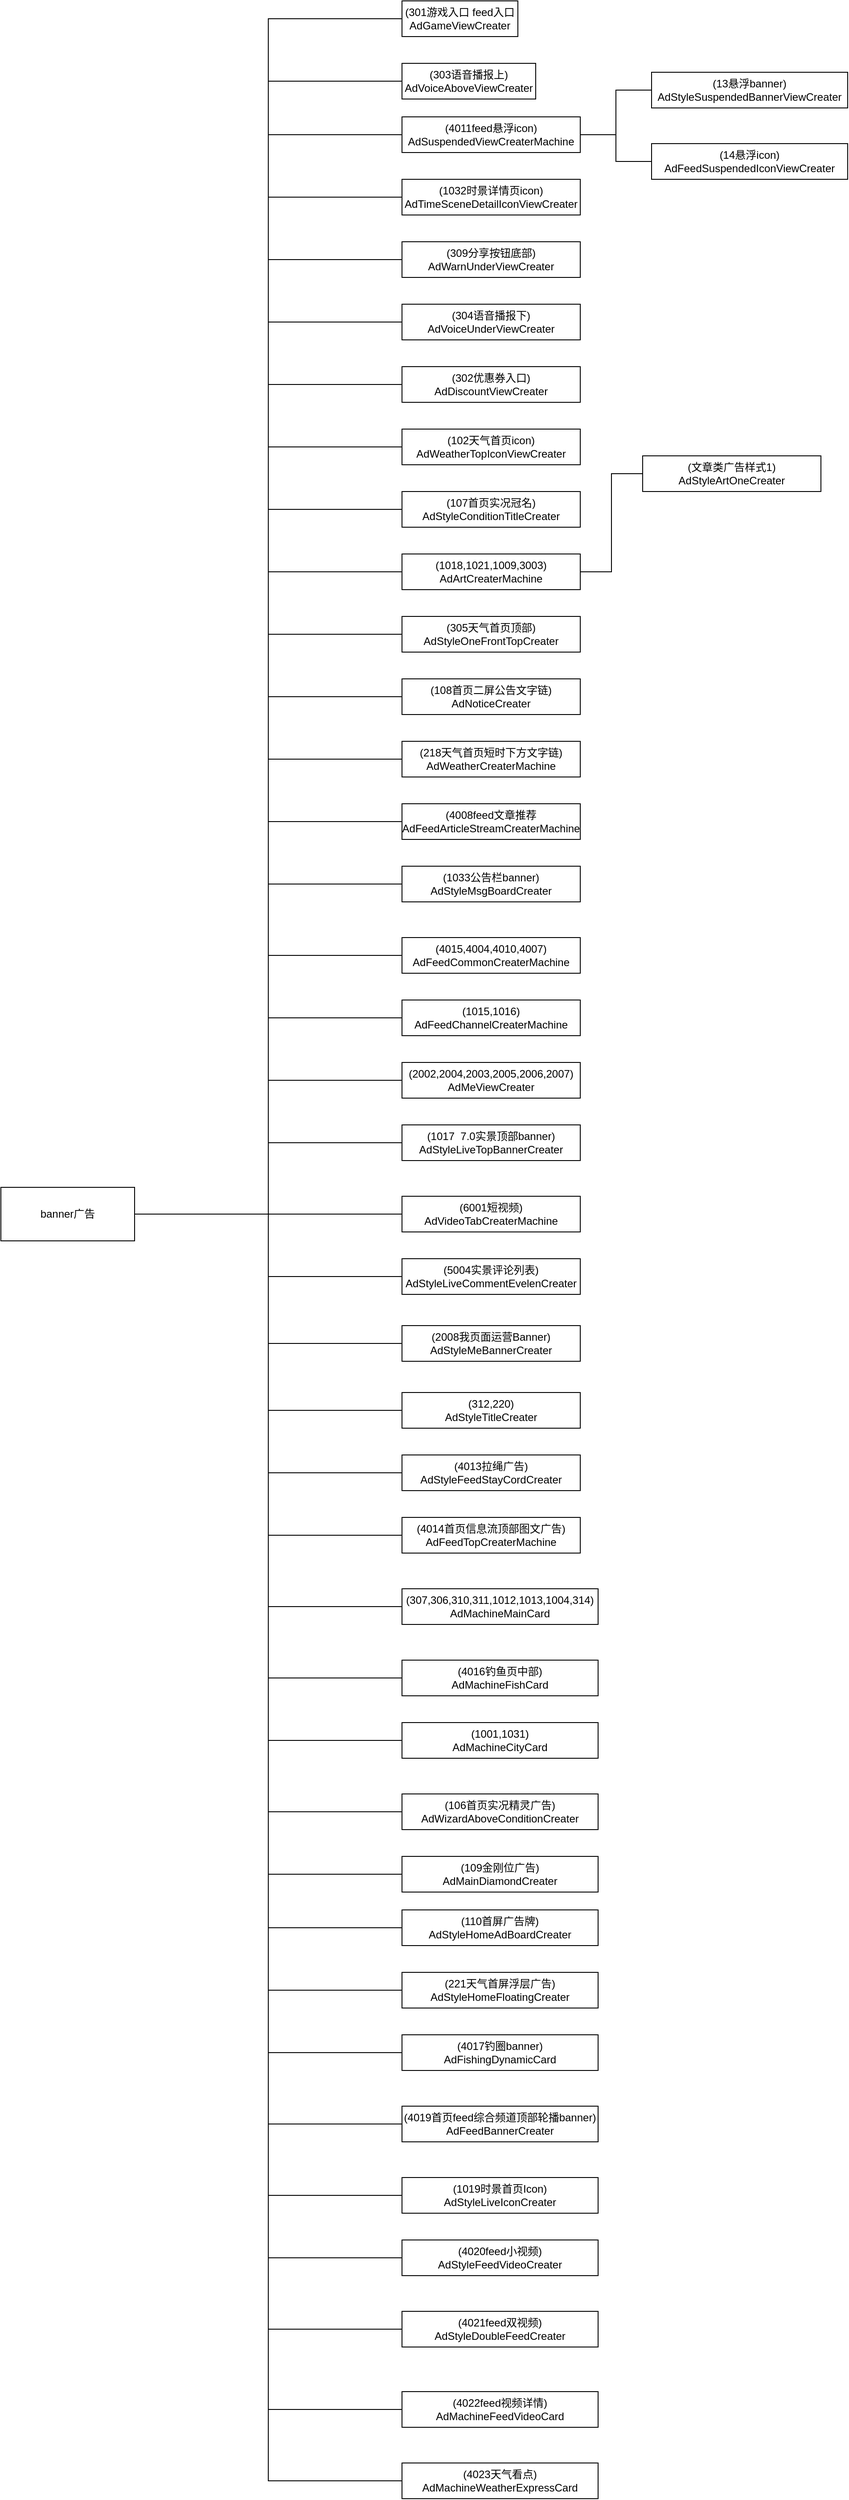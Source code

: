<mxfile version="24.7.1" type="github">
  <diagram name="Page-1" id="10a91c8b-09ff-31b1-d368-03940ed4cc9e">
    <mxGraphModel dx="1863" dy="1247" grid="1" gridSize="10" guides="1" tooltips="1" connect="1" arrows="1" fold="1" page="1" pageScale="1" pageWidth="1100" pageHeight="850" background="none" math="0" shadow="0">
      <root>
        <mxCell id="0" />
        <mxCell id="1" parent="0" />
        <mxCell id="DYaqVIQ8ZScYYBNlhMp5-16" style="edgeStyle=elbowEdgeStyle;rounded=0;orthogonalLoop=1;jettySize=auto;html=1;startArrow=none;endArrow=none;" parent="1" source="DYaqVIQ8ZScYYBNlhMp5-5" target="DYaqVIQ8ZScYYBNlhMp5-9" edge="1">
          <mxGeometry relative="1" as="geometry" />
        </mxCell>
        <mxCell id="DYaqVIQ8ZScYYBNlhMp5-17" style="edgeStyle=elbowEdgeStyle;rounded=0;orthogonalLoop=1;jettySize=auto;html=1;startArrow=none;endArrow=none;entryX=0;entryY=0.5;entryDx=0;entryDy=0;" parent="1" source="DYaqVIQ8ZScYYBNlhMp5-5" target="DYaqVIQ8ZScYYBNlhMp5-13" edge="1">
          <mxGeometry relative="1" as="geometry" />
        </mxCell>
        <mxCell id="DYaqVIQ8ZScYYBNlhMp5-19" style="edgeStyle=elbowEdgeStyle;rounded=0;orthogonalLoop=1;jettySize=auto;html=1;startArrow=none;endArrow=none;" parent="1" source="DYaqVIQ8ZScYYBNlhMp5-5" target="DYaqVIQ8ZScYYBNlhMp5-18" edge="1">
          <mxGeometry relative="1" as="geometry" />
        </mxCell>
        <mxCell id="DYaqVIQ8ZScYYBNlhMp5-21" style="edgeStyle=elbowEdgeStyle;rounded=0;orthogonalLoop=1;jettySize=auto;html=1;startArrow=none;endArrow=none;" parent="1" source="DYaqVIQ8ZScYYBNlhMp5-5" target="DYaqVIQ8ZScYYBNlhMp5-20" edge="1">
          <mxGeometry relative="1" as="geometry" />
        </mxCell>
        <mxCell id="DYaqVIQ8ZScYYBNlhMp5-61" style="edgeStyle=elbowEdgeStyle;rounded=0;orthogonalLoop=1;jettySize=auto;html=1;startArrow=none;endArrow=none;entryX=0;entryY=0.5;entryDx=0;entryDy=0;" parent="1" source="DYaqVIQ8ZScYYBNlhMp5-5" target="DYaqVIQ8ZScYYBNlhMp5-22" edge="1">
          <mxGeometry relative="1" as="geometry" />
        </mxCell>
        <mxCell id="DYaqVIQ8ZScYYBNlhMp5-62" style="edgeStyle=elbowEdgeStyle;rounded=0;orthogonalLoop=1;jettySize=auto;html=1;startArrow=none;endArrow=none;" parent="1" source="DYaqVIQ8ZScYYBNlhMp5-5" target="DYaqVIQ8ZScYYBNlhMp5-23" edge="1">
          <mxGeometry relative="1" as="geometry" />
        </mxCell>
        <mxCell id="DYaqVIQ8ZScYYBNlhMp5-63" style="edgeStyle=elbowEdgeStyle;rounded=0;orthogonalLoop=1;jettySize=auto;html=1;startArrow=none;endArrow=none;entryX=0;entryY=0.5;entryDx=0;entryDy=0;" parent="1" source="DYaqVIQ8ZScYYBNlhMp5-5" target="DYaqVIQ8ZScYYBNlhMp5-24" edge="1">
          <mxGeometry relative="1" as="geometry" />
        </mxCell>
        <mxCell id="DYaqVIQ8ZScYYBNlhMp5-64" style="edgeStyle=elbowEdgeStyle;rounded=0;orthogonalLoop=1;jettySize=auto;html=1;startArrow=none;endArrow=none;entryX=0;entryY=0.5;entryDx=0;entryDy=0;" parent="1" source="DYaqVIQ8ZScYYBNlhMp5-5" target="DYaqVIQ8ZScYYBNlhMp5-25" edge="1">
          <mxGeometry relative="1" as="geometry" />
        </mxCell>
        <mxCell id="DYaqVIQ8ZScYYBNlhMp5-65" style="edgeStyle=elbowEdgeStyle;rounded=0;orthogonalLoop=1;jettySize=auto;html=1;startArrow=none;endArrow=none;entryX=0;entryY=0.5;entryDx=0;entryDy=0;" parent="1" source="DYaqVIQ8ZScYYBNlhMp5-5" target="DYaqVIQ8ZScYYBNlhMp5-26" edge="1">
          <mxGeometry relative="1" as="geometry" />
        </mxCell>
        <mxCell id="DYaqVIQ8ZScYYBNlhMp5-66" style="edgeStyle=elbowEdgeStyle;rounded=0;orthogonalLoop=1;jettySize=auto;html=1;startArrow=none;endArrow=none;entryX=0;entryY=0.5;entryDx=0;entryDy=0;" parent="1" source="DYaqVIQ8ZScYYBNlhMp5-5" target="DYaqVIQ8ZScYYBNlhMp5-27" edge="1">
          <mxGeometry relative="1" as="geometry" />
        </mxCell>
        <mxCell id="DYaqVIQ8ZScYYBNlhMp5-67" style="edgeStyle=elbowEdgeStyle;rounded=0;orthogonalLoop=1;jettySize=auto;html=1;startArrow=none;endArrow=none;entryX=0;entryY=0.5;entryDx=0;entryDy=0;" parent="1" source="DYaqVIQ8ZScYYBNlhMp5-5" target="DYaqVIQ8ZScYYBNlhMp5-28" edge="1">
          <mxGeometry relative="1" as="geometry" />
        </mxCell>
        <mxCell id="DYaqVIQ8ZScYYBNlhMp5-68" style="edgeStyle=elbowEdgeStyle;rounded=0;orthogonalLoop=1;jettySize=auto;html=1;startArrow=none;endArrow=none;entryX=0;entryY=0.5;entryDx=0;entryDy=0;" parent="1" source="DYaqVIQ8ZScYYBNlhMp5-5" target="DYaqVIQ8ZScYYBNlhMp5-29" edge="1">
          <mxGeometry relative="1" as="geometry" />
        </mxCell>
        <mxCell id="DYaqVIQ8ZScYYBNlhMp5-69" style="edgeStyle=elbowEdgeStyle;rounded=0;orthogonalLoop=1;jettySize=auto;html=1;startArrow=none;endArrow=none;" parent="1" source="DYaqVIQ8ZScYYBNlhMp5-5" target="DYaqVIQ8ZScYYBNlhMp5-30" edge="1">
          <mxGeometry relative="1" as="geometry" />
        </mxCell>
        <mxCell id="DYaqVIQ8ZScYYBNlhMp5-70" style="edgeStyle=elbowEdgeStyle;rounded=0;orthogonalLoop=1;jettySize=auto;html=1;startArrow=none;endArrow=none;entryX=0;entryY=0.5;entryDx=0;entryDy=0;" parent="1" source="DYaqVIQ8ZScYYBNlhMp5-5" target="DYaqVIQ8ZScYYBNlhMp5-31" edge="1">
          <mxGeometry relative="1" as="geometry" />
        </mxCell>
        <mxCell id="DYaqVIQ8ZScYYBNlhMp5-71" style="edgeStyle=elbowEdgeStyle;rounded=0;orthogonalLoop=1;jettySize=auto;html=1;startArrow=none;endArrow=none;" parent="1" source="DYaqVIQ8ZScYYBNlhMp5-5" target="DYaqVIQ8ZScYYBNlhMp5-32" edge="1">
          <mxGeometry relative="1" as="geometry" />
        </mxCell>
        <mxCell id="DYaqVIQ8ZScYYBNlhMp5-72" style="edgeStyle=elbowEdgeStyle;rounded=0;orthogonalLoop=1;jettySize=auto;html=1;startArrow=none;endArrow=none;entryX=0;entryY=0.5;entryDx=0;entryDy=0;" parent="1" source="DYaqVIQ8ZScYYBNlhMp5-5" target="DYaqVIQ8ZScYYBNlhMp5-33" edge="1">
          <mxGeometry relative="1" as="geometry" />
        </mxCell>
        <mxCell id="DYaqVIQ8ZScYYBNlhMp5-73" style="edgeStyle=elbowEdgeStyle;rounded=0;orthogonalLoop=1;jettySize=auto;html=1;startArrow=none;endArrow=none;" parent="1" source="DYaqVIQ8ZScYYBNlhMp5-5" target="DYaqVIQ8ZScYYBNlhMp5-34" edge="1">
          <mxGeometry relative="1" as="geometry" />
        </mxCell>
        <mxCell id="DYaqVIQ8ZScYYBNlhMp5-74" style="edgeStyle=elbowEdgeStyle;rounded=0;orthogonalLoop=1;jettySize=auto;html=1;startArrow=none;endArrow=none;entryX=0;entryY=0.5;entryDx=0;entryDy=0;" parent="1" source="DYaqVIQ8ZScYYBNlhMp5-5" target="DYaqVIQ8ZScYYBNlhMp5-35" edge="1">
          <mxGeometry relative="1" as="geometry" />
        </mxCell>
        <mxCell id="DYaqVIQ8ZScYYBNlhMp5-75" style="edgeStyle=elbowEdgeStyle;rounded=0;orthogonalLoop=1;jettySize=auto;html=1;startArrow=none;endArrow=none;" parent="1" source="DYaqVIQ8ZScYYBNlhMp5-5" target="DYaqVIQ8ZScYYBNlhMp5-36" edge="1">
          <mxGeometry relative="1" as="geometry" />
        </mxCell>
        <mxCell id="DYaqVIQ8ZScYYBNlhMp5-76" style="edgeStyle=elbowEdgeStyle;rounded=0;orthogonalLoop=1;jettySize=auto;html=1;startArrow=none;endArrow=none;" parent="1" source="DYaqVIQ8ZScYYBNlhMp5-5" target="DYaqVIQ8ZScYYBNlhMp5-37" edge="1">
          <mxGeometry relative="1" as="geometry" />
        </mxCell>
        <mxCell id="DYaqVIQ8ZScYYBNlhMp5-77" style="edgeStyle=elbowEdgeStyle;rounded=0;orthogonalLoop=1;jettySize=auto;html=1;startArrow=none;endArrow=none;" parent="1" source="DYaqVIQ8ZScYYBNlhMp5-5" target="DYaqVIQ8ZScYYBNlhMp5-38" edge="1">
          <mxGeometry relative="1" as="geometry" />
        </mxCell>
        <mxCell id="DYaqVIQ8ZScYYBNlhMp5-78" style="edgeStyle=elbowEdgeStyle;rounded=0;orthogonalLoop=1;jettySize=auto;html=1;startArrow=none;endArrow=none;" parent="1" source="DYaqVIQ8ZScYYBNlhMp5-5" target="DYaqVIQ8ZScYYBNlhMp5-39" edge="1">
          <mxGeometry relative="1" as="geometry" />
        </mxCell>
        <mxCell id="DYaqVIQ8ZScYYBNlhMp5-79" style="edgeStyle=elbowEdgeStyle;rounded=0;orthogonalLoop=1;jettySize=auto;html=1;startArrow=none;endArrow=none;" parent="1" source="DYaqVIQ8ZScYYBNlhMp5-5" target="DYaqVIQ8ZScYYBNlhMp5-40" edge="1">
          <mxGeometry relative="1" as="geometry" />
        </mxCell>
        <mxCell id="DYaqVIQ8ZScYYBNlhMp5-80" style="edgeStyle=elbowEdgeStyle;rounded=0;orthogonalLoop=1;jettySize=auto;html=1;startArrow=none;endArrow=none;" parent="1" source="DYaqVIQ8ZScYYBNlhMp5-5" target="DYaqVIQ8ZScYYBNlhMp5-41" edge="1">
          <mxGeometry relative="1" as="geometry" />
        </mxCell>
        <mxCell id="DYaqVIQ8ZScYYBNlhMp5-81" style="edgeStyle=elbowEdgeStyle;rounded=0;orthogonalLoop=1;jettySize=auto;html=1;startArrow=none;endArrow=none;entryX=0;entryY=0.5;entryDx=0;entryDy=0;" parent="1" source="DYaqVIQ8ZScYYBNlhMp5-5" target="DYaqVIQ8ZScYYBNlhMp5-42" edge="1">
          <mxGeometry relative="1" as="geometry" />
        </mxCell>
        <mxCell id="DYaqVIQ8ZScYYBNlhMp5-82" style="edgeStyle=elbowEdgeStyle;rounded=0;orthogonalLoop=1;jettySize=auto;html=1;startArrow=none;endArrow=none;" parent="1" source="DYaqVIQ8ZScYYBNlhMp5-5" target="DYaqVIQ8ZScYYBNlhMp5-43" edge="1">
          <mxGeometry relative="1" as="geometry" />
        </mxCell>
        <mxCell id="DYaqVIQ8ZScYYBNlhMp5-83" style="edgeStyle=elbowEdgeStyle;rounded=0;orthogonalLoop=1;jettySize=auto;html=1;startArrow=none;endArrow=none;entryX=0;entryY=0.5;entryDx=0;entryDy=0;" parent="1" source="DYaqVIQ8ZScYYBNlhMp5-5" target="DYaqVIQ8ZScYYBNlhMp5-44" edge="1">
          <mxGeometry relative="1" as="geometry" />
        </mxCell>
        <mxCell id="DYaqVIQ8ZScYYBNlhMp5-84" style="edgeStyle=elbowEdgeStyle;rounded=0;orthogonalLoop=1;jettySize=auto;html=1;startArrow=none;endArrow=none;entryX=0;entryY=0.5;entryDx=0;entryDy=0;" parent="1" source="DYaqVIQ8ZScYYBNlhMp5-5" target="DYaqVIQ8ZScYYBNlhMp5-45" edge="1">
          <mxGeometry relative="1" as="geometry" />
        </mxCell>
        <mxCell id="DYaqVIQ8ZScYYBNlhMp5-85" style="edgeStyle=elbowEdgeStyle;rounded=0;orthogonalLoop=1;jettySize=auto;html=1;startArrow=none;endArrow=none;" parent="1" source="DYaqVIQ8ZScYYBNlhMp5-5" target="DYaqVIQ8ZScYYBNlhMp5-46" edge="1">
          <mxGeometry relative="1" as="geometry" />
        </mxCell>
        <mxCell id="DYaqVIQ8ZScYYBNlhMp5-86" style="edgeStyle=elbowEdgeStyle;rounded=0;orthogonalLoop=1;jettySize=auto;html=1;startArrow=none;endArrow=none;entryX=0;entryY=0.5;entryDx=0;entryDy=0;" parent="1" source="DYaqVIQ8ZScYYBNlhMp5-5" target="DYaqVIQ8ZScYYBNlhMp5-47" edge="1">
          <mxGeometry relative="1" as="geometry" />
        </mxCell>
        <mxCell id="DYaqVIQ8ZScYYBNlhMp5-87" style="edgeStyle=elbowEdgeStyle;rounded=0;orthogonalLoop=1;jettySize=auto;html=1;startArrow=none;endArrow=none;entryX=0;entryY=0.5;entryDx=0;entryDy=0;" parent="1" source="DYaqVIQ8ZScYYBNlhMp5-5" target="DYaqVIQ8ZScYYBNlhMp5-48" edge="1">
          <mxGeometry relative="1" as="geometry" />
        </mxCell>
        <mxCell id="DYaqVIQ8ZScYYBNlhMp5-88" style="edgeStyle=elbowEdgeStyle;rounded=0;orthogonalLoop=1;jettySize=auto;html=1;startArrow=none;endArrow=none;" parent="1" source="DYaqVIQ8ZScYYBNlhMp5-5" target="DYaqVIQ8ZScYYBNlhMp5-50" edge="1">
          <mxGeometry relative="1" as="geometry" />
        </mxCell>
        <mxCell id="DYaqVIQ8ZScYYBNlhMp5-89" style="edgeStyle=elbowEdgeStyle;rounded=0;orthogonalLoop=1;jettySize=auto;html=1;startArrow=none;endArrow=none;entryX=0;entryY=0.5;entryDx=0;entryDy=0;" parent="1" source="DYaqVIQ8ZScYYBNlhMp5-5" target="DYaqVIQ8ZScYYBNlhMp5-51" edge="1">
          <mxGeometry relative="1" as="geometry" />
        </mxCell>
        <mxCell id="DYaqVIQ8ZScYYBNlhMp5-90" style="edgeStyle=elbowEdgeStyle;rounded=0;orthogonalLoop=1;jettySize=auto;html=1;startArrow=none;endArrow=none;entryX=0;entryY=0.5;entryDx=0;entryDy=0;" parent="1" source="DYaqVIQ8ZScYYBNlhMp5-5" target="DYaqVIQ8ZScYYBNlhMp5-52" edge="1">
          <mxGeometry relative="1" as="geometry" />
        </mxCell>
        <mxCell id="DYaqVIQ8ZScYYBNlhMp5-91" style="edgeStyle=elbowEdgeStyle;rounded=0;orthogonalLoop=1;jettySize=auto;html=1;startArrow=none;endArrow=none;entryX=0;entryY=0.5;entryDx=0;entryDy=0;" parent="1" source="DYaqVIQ8ZScYYBNlhMp5-5" target="DYaqVIQ8ZScYYBNlhMp5-49" edge="1">
          <mxGeometry relative="1" as="geometry" />
        </mxCell>
        <mxCell id="DYaqVIQ8ZScYYBNlhMp5-92" style="edgeStyle=elbowEdgeStyle;rounded=0;orthogonalLoop=1;jettySize=auto;html=1;startArrow=none;endArrow=none;entryX=0;entryY=0.5;entryDx=0;entryDy=0;" parent="1" source="DYaqVIQ8ZScYYBNlhMp5-5" target="DYaqVIQ8ZScYYBNlhMp5-53" edge="1">
          <mxGeometry relative="1" as="geometry" />
        </mxCell>
        <mxCell id="DYaqVIQ8ZScYYBNlhMp5-93" style="edgeStyle=elbowEdgeStyle;rounded=0;orthogonalLoop=1;jettySize=auto;html=1;startArrow=none;endArrow=none;entryX=0;entryY=0.5;entryDx=0;entryDy=0;" parent="1" source="DYaqVIQ8ZScYYBNlhMp5-5" target="DYaqVIQ8ZScYYBNlhMp5-54" edge="1">
          <mxGeometry relative="1" as="geometry">
            <mxPoint x="-140" y="2410" as="targetPoint" />
          </mxGeometry>
        </mxCell>
        <mxCell id="DYaqVIQ8ZScYYBNlhMp5-94" style="edgeStyle=elbowEdgeStyle;rounded=0;orthogonalLoop=1;jettySize=auto;html=1;startArrow=none;endArrow=none;entryX=0;entryY=0.5;entryDx=0;entryDy=0;" parent="1" source="DYaqVIQ8ZScYYBNlhMp5-5" target="DYaqVIQ8ZScYYBNlhMp5-55" edge="1">
          <mxGeometry relative="1" as="geometry" />
        </mxCell>
        <mxCell id="DYaqVIQ8ZScYYBNlhMp5-95" style="edgeStyle=elbowEdgeStyle;rounded=0;orthogonalLoop=1;jettySize=auto;html=1;startArrow=none;endArrow=none;entryX=0;entryY=0.5;entryDx=0;entryDy=0;" parent="1" source="DYaqVIQ8ZScYYBNlhMp5-5" target="DYaqVIQ8ZScYYBNlhMp5-56" edge="1">
          <mxGeometry relative="1" as="geometry">
            <mxPoint x="-230" y="2958" as="targetPoint" />
          </mxGeometry>
        </mxCell>
        <mxCell id="DYaqVIQ8ZScYYBNlhMp5-5" value="banner广告" style="whiteSpace=wrap;html=1;align=center;verticalAlign=middle;treeFolding=1;treeMoving=1;newEdgeStyle={&quot;edgeStyle&quot;:&quot;elbowEdgeStyle&quot;,&quot;startArrow&quot;:&quot;none&quot;,&quot;endArrow&quot;:&quot;none&quot;};" parent="1" vertex="1">
          <mxGeometry x="-590" y="1120" width="150" height="60" as="geometry" />
        </mxCell>
        <mxCell id="DYaqVIQ8ZScYYBNlhMp5-9" value="&lt;div&gt;&lt;span style=&quot;background-color: initial;&quot;&gt;(301游戏入口 feed入口&lt;/span&gt;&lt;span style=&quot;background-color: initial;&quot;&gt;AdGameViewCreater&lt;/span&gt;&lt;br&gt;&lt;/div&gt;" style="whiteSpace=wrap;html=1;align=center;verticalAlign=middle;treeFolding=1;treeMoving=1;newEdgeStyle={&quot;edgeStyle&quot;:&quot;elbowEdgeStyle&quot;,&quot;startArrow&quot;:&quot;none&quot;,&quot;endArrow&quot;:&quot;none&quot;};" parent="1" vertex="1">
          <mxGeometry x="-140" y="-210" width="130" height="40" as="geometry" />
        </mxCell>
        <mxCell id="DYaqVIQ8ZScYYBNlhMp5-13" value="&lt;div&gt;(303&lt;span style=&quot;background-color: initial;&quot;&gt;语音播报上)&lt;/span&gt;&lt;/div&gt;AdVoiceAboveViewCreater" style="whiteSpace=wrap;html=1;align=center;verticalAlign=middle;treeFolding=1;treeMoving=1;newEdgeStyle={&quot;edgeStyle&quot;:&quot;elbowEdgeStyle&quot;,&quot;startArrow&quot;:&quot;none&quot;,&quot;endArrow&quot;:&quot;none&quot;};" parent="1" vertex="1">
          <mxGeometry x="-140" y="-140" width="150" height="40" as="geometry" />
        </mxCell>
        <mxCell id="G_2Q7d8G3R7fMCKb-q9A-2" style="edgeStyle=elbowEdgeStyle;rounded=0;orthogonalLoop=1;jettySize=auto;html=1;startArrow=none;endArrow=none;" edge="1" parent="1" source="DYaqVIQ8ZScYYBNlhMp5-18" target="G_2Q7d8G3R7fMCKb-q9A-1">
          <mxGeometry relative="1" as="geometry" />
        </mxCell>
        <mxCell id="G_2Q7d8G3R7fMCKb-q9A-4" style="edgeStyle=elbowEdgeStyle;rounded=0;orthogonalLoop=1;jettySize=auto;html=1;startArrow=none;endArrow=none;entryX=0;entryY=0.5;entryDx=0;entryDy=0;" edge="1" parent="1" source="DYaqVIQ8ZScYYBNlhMp5-18" target="G_2Q7d8G3R7fMCKb-q9A-3">
          <mxGeometry relative="1" as="geometry" />
        </mxCell>
        <mxCell id="DYaqVIQ8ZScYYBNlhMp5-18" value="&lt;div&gt;(4011feed悬浮icon&lt;span style=&quot;background-color: initial;&quot;&gt;)&lt;/span&gt;&lt;/div&gt;&lt;div&gt;&lt;span style=&quot;background-color: initial;&quot;&gt;AdSuspendedViewCreaterMachine&lt;br&gt;&lt;/span&gt;&lt;/div&gt;" style="whiteSpace=wrap;html=1;align=center;verticalAlign=middle;treeFolding=1;treeMoving=1;newEdgeStyle={&quot;edgeStyle&quot;:&quot;elbowEdgeStyle&quot;,&quot;startArrow&quot;:&quot;none&quot;,&quot;endArrow&quot;:&quot;none&quot;};" parent="1" vertex="1">
          <mxGeometry x="-140" y="-80" width="200" height="40" as="geometry" />
        </mxCell>
        <mxCell id="DYaqVIQ8ZScYYBNlhMp5-20" value="&lt;div&gt;(1032&lt;span style=&quot;background-color: initial;&quot;&gt;时景详情页icon)&lt;/span&gt;&lt;/div&gt;&lt;div&gt;&lt;span style=&quot;background-color: initial;&quot;&gt;AdTimeSceneDetailIconViewCreater&lt;br&gt;&lt;/span&gt;&lt;/div&gt;" style="whiteSpace=wrap;html=1;align=center;verticalAlign=middle;treeFolding=1;treeMoving=1;newEdgeStyle={&quot;edgeStyle&quot;:&quot;elbowEdgeStyle&quot;,&quot;startArrow&quot;:&quot;none&quot;,&quot;endArrow&quot;:&quot;none&quot;};" parent="1" vertex="1">
          <mxGeometry x="-140" y="-10" width="200" height="40" as="geometry" />
        </mxCell>
        <mxCell id="DYaqVIQ8ZScYYBNlhMp5-22" value="&lt;div&gt;(309分享按钮底部&lt;span style=&quot;background-color: initial;&quot;&gt;)&lt;/span&gt;&lt;/div&gt;&lt;div&gt;&lt;span style=&quot;background-color: initial;&quot;&gt;AdWarnUnderViewCreater&lt;br&gt;&lt;/span&gt;&lt;/div&gt;" style="whiteSpace=wrap;html=1;align=center;verticalAlign=middle;treeFolding=1;treeMoving=1;newEdgeStyle={&quot;edgeStyle&quot;:&quot;elbowEdgeStyle&quot;,&quot;startArrow&quot;:&quot;none&quot;,&quot;endArrow&quot;:&quot;none&quot;};" parent="1" vertex="1">
          <mxGeometry x="-140" y="60" width="200" height="40" as="geometry" />
        </mxCell>
        <mxCell id="DYaqVIQ8ZScYYBNlhMp5-23" value="&lt;div&gt;(304语音播报下&lt;span style=&quot;background-color: initial;&quot;&gt;)&lt;/span&gt;&lt;/div&gt;&lt;div&gt;&lt;span style=&quot;background-color: initial;&quot;&gt;AdVoiceUnderViewCreater&lt;br&gt;&lt;/span&gt;&lt;/div&gt;" style="whiteSpace=wrap;html=1;align=center;verticalAlign=middle;treeFolding=1;treeMoving=1;newEdgeStyle={&quot;edgeStyle&quot;:&quot;elbowEdgeStyle&quot;,&quot;startArrow&quot;:&quot;none&quot;,&quot;endArrow&quot;:&quot;none&quot;};" parent="1" vertex="1">
          <mxGeometry x="-140" y="130" width="200" height="40" as="geometry" />
        </mxCell>
        <mxCell id="DYaqVIQ8ZScYYBNlhMp5-24" value="&lt;div&gt;(302优惠券入口&lt;span style=&quot;background-color: initial;&quot;&gt;)&lt;/span&gt;&lt;/div&gt;&lt;div&gt;&lt;span style=&quot;background-color: initial;&quot;&gt;AdDiscountViewCreater&lt;br&gt;&lt;/span&gt;&lt;/div&gt;" style="whiteSpace=wrap;html=1;align=center;verticalAlign=middle;treeFolding=1;treeMoving=1;newEdgeStyle={&quot;edgeStyle&quot;:&quot;elbowEdgeStyle&quot;,&quot;startArrow&quot;:&quot;none&quot;,&quot;endArrow&quot;:&quot;none&quot;};" parent="1" vertex="1">
          <mxGeometry x="-140" y="200" width="200" height="40" as="geometry" />
        </mxCell>
        <mxCell id="DYaqVIQ8ZScYYBNlhMp5-25" value="&lt;div&gt;(102&lt;span style=&quot;background-color: initial;&quot;&gt;天气首页icon)&lt;/span&gt;&lt;/div&gt;&lt;div&gt;&lt;span style=&quot;background-color: initial;&quot;&gt;AdWeatherTopIconViewCreater&lt;br&gt;&lt;/span&gt;&lt;/div&gt;" style="whiteSpace=wrap;html=1;align=center;verticalAlign=middle;treeFolding=1;treeMoving=1;newEdgeStyle={&quot;edgeStyle&quot;:&quot;elbowEdgeStyle&quot;,&quot;startArrow&quot;:&quot;none&quot;,&quot;endArrow&quot;:&quot;none&quot;};" parent="1" vertex="1">
          <mxGeometry x="-140" y="270" width="200" height="40" as="geometry" />
        </mxCell>
        <mxCell id="DYaqVIQ8ZScYYBNlhMp5-26" value="&lt;div&gt;(107首页实况冠名&lt;span style=&quot;background-color: initial;&quot;&gt;)&lt;/span&gt;&lt;/div&gt;&lt;div&gt;&lt;span style=&quot;background-color: initial;&quot;&gt;AdStyleConditionTitleCreater&lt;br&gt;&lt;/span&gt;&lt;/div&gt;" style="whiteSpace=wrap;html=1;align=center;verticalAlign=middle;treeFolding=1;treeMoving=1;newEdgeStyle={&quot;edgeStyle&quot;:&quot;elbowEdgeStyle&quot;,&quot;startArrow&quot;:&quot;none&quot;,&quot;endArrow&quot;:&quot;none&quot;};" parent="1" vertex="1">
          <mxGeometry x="-140" y="340" width="200" height="40" as="geometry" />
        </mxCell>
        <mxCell id="G_2Q7d8G3R7fMCKb-q9A-6" style="edgeStyle=elbowEdgeStyle;rounded=0;orthogonalLoop=1;jettySize=auto;html=1;startArrow=none;endArrow=none;" edge="1" parent="1" source="DYaqVIQ8ZScYYBNlhMp5-27" target="G_2Q7d8G3R7fMCKb-q9A-5">
          <mxGeometry relative="1" as="geometry" />
        </mxCell>
        <mxCell id="DYaqVIQ8ZScYYBNlhMp5-27" value="&lt;div&gt;(&lt;span style=&quot;background-color: initial;&quot;&gt;1018,1021,1009,3003)&lt;/span&gt;&lt;/div&gt;&lt;div&gt;&lt;span style=&quot;background-color: initial;&quot;&gt;AdArtCreaterMachine&lt;br&gt;&lt;/span&gt;&lt;/div&gt;" style="whiteSpace=wrap;html=1;align=center;verticalAlign=middle;treeFolding=1;treeMoving=1;newEdgeStyle={&quot;edgeStyle&quot;:&quot;elbowEdgeStyle&quot;,&quot;startArrow&quot;:&quot;none&quot;,&quot;endArrow&quot;:&quot;none&quot;};" parent="1" vertex="1">
          <mxGeometry x="-140" y="410" width="200" height="40" as="geometry" />
        </mxCell>
        <mxCell id="DYaqVIQ8ZScYYBNlhMp5-28" value="&lt;div&gt;(305天气首页顶部&lt;span style=&quot;background-color: initial;&quot;&gt;)&lt;/span&gt;&lt;/div&gt;&lt;div&gt;&lt;span style=&quot;background-color: initial;&quot;&gt;AdStyleOneFrontTopCreater&lt;br&gt;&lt;/span&gt;&lt;/div&gt;" style="whiteSpace=wrap;html=1;align=center;verticalAlign=middle;treeFolding=1;treeMoving=1;newEdgeStyle={&quot;edgeStyle&quot;:&quot;elbowEdgeStyle&quot;,&quot;startArrow&quot;:&quot;none&quot;,&quot;endArrow&quot;:&quot;none&quot;};" parent="1" vertex="1">
          <mxGeometry x="-140" y="480" width="200" height="40" as="geometry" />
        </mxCell>
        <mxCell id="DYaqVIQ8ZScYYBNlhMp5-29" value="&lt;div&gt;(108&lt;span style=&quot;background-color: initial;&quot;&gt;首页二屏公告文字链)&lt;/span&gt;&lt;/div&gt;&lt;div&gt;&lt;span style=&quot;background-color: initial;&quot;&gt;AdNoticeCreater&lt;br&gt;&lt;/span&gt;&lt;/div&gt;" style="whiteSpace=wrap;html=1;align=center;verticalAlign=middle;treeFolding=1;treeMoving=1;newEdgeStyle={&quot;edgeStyle&quot;:&quot;elbowEdgeStyle&quot;,&quot;startArrow&quot;:&quot;none&quot;,&quot;endArrow&quot;:&quot;none&quot;};" parent="1" vertex="1">
          <mxGeometry x="-140" y="550" width="200" height="40" as="geometry" />
        </mxCell>
        <mxCell id="DYaqVIQ8ZScYYBNlhMp5-30" value="&lt;div&gt;(218&lt;span style=&quot;background-color: initial;&quot;&gt;天气首页短时下方文字链)&lt;/span&gt;&lt;/div&gt;&lt;div&gt;&lt;span style=&quot;background-color: initial;&quot;&gt;AdWeatherCreaterMachine&lt;br&gt;&lt;/span&gt;&lt;/div&gt;" style="whiteSpace=wrap;html=1;align=center;verticalAlign=middle;treeFolding=1;treeMoving=1;newEdgeStyle={&quot;edgeStyle&quot;:&quot;elbowEdgeStyle&quot;,&quot;startArrow&quot;:&quot;none&quot;,&quot;endArrow&quot;:&quot;none&quot;};" parent="1" vertex="1">
          <mxGeometry x="-140" y="620" width="200" height="40" as="geometry" />
        </mxCell>
        <mxCell id="DYaqVIQ8ZScYYBNlhMp5-31" value="&lt;div&gt;(4008&lt;span style=&quot;background-color: initial;&quot;&gt;feed文章推荐&lt;/span&gt;&lt;/div&gt;&lt;div&gt;&lt;span style=&quot;background-color: initial;&quot;&gt;AdFeedArticleStreamCreaterMachine&lt;br&gt;&lt;/span&gt;&lt;/div&gt;" style="whiteSpace=wrap;html=1;align=center;verticalAlign=middle;treeFolding=1;treeMoving=1;newEdgeStyle={&quot;edgeStyle&quot;:&quot;elbowEdgeStyle&quot;,&quot;startArrow&quot;:&quot;none&quot;,&quot;endArrow&quot;:&quot;none&quot;};" parent="1" vertex="1">
          <mxGeometry x="-140" y="690" width="200" height="40" as="geometry" />
        </mxCell>
        <mxCell id="DYaqVIQ8ZScYYBNlhMp5-32" value="&lt;div&gt;(1033&lt;span style=&quot;background-color: initial;&quot;&gt;公告栏banner)&lt;/span&gt;&lt;/div&gt;&lt;div&gt;&lt;span style=&quot;background-color: initial;&quot;&gt;AdStyleMsgBoardCreater&lt;br&gt;&lt;/span&gt;&lt;/div&gt;" style="whiteSpace=wrap;html=1;align=center;verticalAlign=middle;treeFolding=1;treeMoving=1;newEdgeStyle={&quot;edgeStyle&quot;:&quot;elbowEdgeStyle&quot;,&quot;startArrow&quot;:&quot;none&quot;,&quot;endArrow&quot;:&quot;none&quot;};" parent="1" vertex="1">
          <mxGeometry x="-140" y="760" width="200" height="40" as="geometry" />
        </mxCell>
        <mxCell id="DYaqVIQ8ZScYYBNlhMp5-33" value="&lt;div&gt;(4015,4004,4010,4007&lt;span style=&quot;background-color: initial;&quot;&gt;)&lt;/span&gt;&lt;/div&gt;&lt;div&gt;&lt;span style=&quot;background-color: initial;&quot;&gt;AdFeedCommonCreaterMachine&lt;br&gt;&lt;/span&gt;&lt;/div&gt;" style="whiteSpace=wrap;html=1;align=center;verticalAlign=middle;treeFolding=1;treeMoving=1;newEdgeStyle={&quot;edgeStyle&quot;:&quot;elbowEdgeStyle&quot;,&quot;startArrow&quot;:&quot;none&quot;,&quot;endArrow&quot;:&quot;none&quot;};" parent="1" vertex="1">
          <mxGeometry x="-140" y="840" width="200" height="40" as="geometry" />
        </mxCell>
        <mxCell id="DYaqVIQ8ZScYYBNlhMp5-34" value="&lt;div&gt;(1015,1016&lt;span style=&quot;background-color: initial;&quot;&gt;)&lt;/span&gt;&lt;/div&gt;&lt;div&gt;&lt;span style=&quot;background-color: initial;&quot;&gt;AdFeedChannelCreaterMachine&lt;br&gt;&lt;/span&gt;&lt;/div&gt;" style="whiteSpace=wrap;html=1;align=center;verticalAlign=middle;treeFolding=1;treeMoving=1;newEdgeStyle={&quot;edgeStyle&quot;:&quot;elbowEdgeStyle&quot;,&quot;startArrow&quot;:&quot;none&quot;,&quot;endArrow&quot;:&quot;none&quot;};" parent="1" vertex="1">
          <mxGeometry x="-140" y="910" width="200" height="40" as="geometry" />
        </mxCell>
        <mxCell id="DYaqVIQ8ZScYYBNlhMp5-35" value="&lt;div&gt;(2002,2004,2003,2005,2006,2007&lt;span style=&quot;background-color: initial;&quot;&gt;)&lt;/span&gt;&lt;/div&gt;&lt;div&gt;&lt;span style=&quot;background-color: initial;&quot;&gt;AdMeViewCreater&lt;br&gt;&lt;/span&gt;&lt;/div&gt;" style="whiteSpace=wrap;html=1;align=center;verticalAlign=middle;treeFolding=1;treeMoving=1;newEdgeStyle={&quot;edgeStyle&quot;:&quot;elbowEdgeStyle&quot;,&quot;startArrow&quot;:&quot;none&quot;,&quot;endArrow&quot;:&quot;none&quot;};" parent="1" vertex="1">
          <mxGeometry x="-140" y="980" width="200" height="40" as="geometry" />
        </mxCell>
        <mxCell id="DYaqVIQ8ZScYYBNlhMp5-36" value="&lt;div&gt;(1017&amp;nbsp;&amp;nbsp;&lt;span style=&quot;background-color: initial;&quot;&gt;7.0实景顶部banner)&lt;/span&gt;&lt;/div&gt;&lt;div&gt;&lt;span style=&quot;background-color: initial;&quot;&gt;AdStyleLiveTopBannerCreater&lt;br&gt;&lt;/span&gt;&lt;/div&gt;" style="whiteSpace=wrap;html=1;align=center;verticalAlign=middle;treeFolding=1;treeMoving=1;newEdgeStyle={&quot;edgeStyle&quot;:&quot;elbowEdgeStyle&quot;,&quot;startArrow&quot;:&quot;none&quot;,&quot;endArrow&quot;:&quot;none&quot;};" parent="1" vertex="1">
          <mxGeometry x="-140" y="1050" width="200" height="40" as="geometry" />
        </mxCell>
        <mxCell id="DYaqVIQ8ZScYYBNlhMp5-37" value="&lt;div&gt;(6001短视频)&lt;/div&gt;&lt;div&gt;&lt;span style=&quot;background-color: initial;&quot;&gt;AdVideoTabCreaterMachine&lt;br&gt;&lt;/span&gt;&lt;/div&gt;" style="whiteSpace=wrap;html=1;align=center;verticalAlign=middle;treeFolding=1;treeMoving=1;newEdgeStyle={&quot;edgeStyle&quot;:&quot;elbowEdgeStyle&quot;,&quot;startArrow&quot;:&quot;none&quot;,&quot;endArrow&quot;:&quot;none&quot;};" parent="1" vertex="1">
          <mxGeometry x="-140" y="1130" width="200" height="40" as="geometry" />
        </mxCell>
        <mxCell id="DYaqVIQ8ZScYYBNlhMp5-38" value="&lt;div&gt;(5004实景评论列表)&lt;/div&gt;&lt;div&gt;&lt;span style=&quot;background-color: initial;&quot;&gt;AdStyleLiveCommentEvelenCreater&lt;br&gt;&lt;/span&gt;&lt;/div&gt;" style="whiteSpace=wrap;html=1;align=center;verticalAlign=middle;treeFolding=1;treeMoving=1;newEdgeStyle={&quot;edgeStyle&quot;:&quot;elbowEdgeStyle&quot;,&quot;startArrow&quot;:&quot;none&quot;,&quot;endArrow&quot;:&quot;none&quot;};" parent="1" vertex="1">
          <mxGeometry x="-140" y="1200" width="200" height="40" as="geometry" />
        </mxCell>
        <mxCell id="DYaqVIQ8ZScYYBNlhMp5-39" value="&lt;div&gt;(2008我页面运营Banner)&lt;/div&gt;&lt;div&gt;&lt;span style=&quot;background-color: initial;&quot;&gt;AdStyleMeBannerCreater&lt;br&gt;&lt;/span&gt;&lt;/div&gt;" style="whiteSpace=wrap;html=1;align=center;verticalAlign=middle;treeFolding=1;treeMoving=1;newEdgeStyle={&quot;edgeStyle&quot;:&quot;elbowEdgeStyle&quot;,&quot;startArrow&quot;:&quot;none&quot;,&quot;endArrow&quot;:&quot;none&quot;};" parent="1" vertex="1">
          <mxGeometry x="-140" y="1275" width="200" height="40" as="geometry" />
        </mxCell>
        <mxCell id="DYaqVIQ8ZScYYBNlhMp5-40" value="&lt;div&gt;(312,220)&lt;/div&gt;&lt;div&gt;&lt;span style=&quot;background-color: initial;&quot;&gt;AdStyleTitleCreater&lt;br&gt;&lt;/span&gt;&lt;/div&gt;" style="whiteSpace=wrap;html=1;align=center;verticalAlign=middle;treeFolding=1;treeMoving=1;newEdgeStyle={&quot;edgeStyle&quot;:&quot;elbowEdgeStyle&quot;,&quot;startArrow&quot;:&quot;none&quot;,&quot;endArrow&quot;:&quot;none&quot;};" parent="1" vertex="1">
          <mxGeometry x="-140" y="1350" width="200" height="40" as="geometry" />
        </mxCell>
        <mxCell id="DYaqVIQ8ZScYYBNlhMp5-41" value="&lt;div&gt;(4013拉绳广告)&lt;/div&gt;&lt;div&gt;&lt;span style=&quot;background-color: initial;&quot;&gt;AdStyleFeedStayCordCreater&lt;br&gt;&lt;/span&gt;&lt;/div&gt;" style="whiteSpace=wrap;html=1;align=center;verticalAlign=middle;treeFolding=1;treeMoving=1;newEdgeStyle={&quot;edgeStyle&quot;:&quot;elbowEdgeStyle&quot;,&quot;startArrow&quot;:&quot;none&quot;,&quot;endArrow&quot;:&quot;none&quot;};" parent="1" vertex="1">
          <mxGeometry x="-140" y="1420" width="200" height="40" as="geometry" />
        </mxCell>
        <mxCell id="DYaqVIQ8ZScYYBNlhMp5-42" value="&lt;div&gt;(4014首页信息流顶部图文广告)&lt;/div&gt;&lt;div&gt;&lt;span style=&quot;background-color: initial;&quot;&gt;AdFeedTopCreaterMachine&lt;br&gt;&lt;/span&gt;&lt;/div&gt;" style="whiteSpace=wrap;html=1;align=center;verticalAlign=middle;treeFolding=1;treeMoving=1;newEdgeStyle={&quot;edgeStyle&quot;:&quot;elbowEdgeStyle&quot;,&quot;startArrow&quot;:&quot;none&quot;,&quot;endArrow&quot;:&quot;none&quot;};" parent="1" vertex="1">
          <mxGeometry x="-140" y="1490" width="200" height="40" as="geometry" />
        </mxCell>
        <mxCell id="DYaqVIQ8ZScYYBNlhMp5-43" value="&lt;div&gt;(307,306,310,311,1012,1013,1004,314)&lt;/div&gt;&lt;div&gt;&lt;span style=&quot;background-color: initial;&quot;&gt;AdMachineMainCard&lt;br&gt;&lt;/span&gt;&lt;/div&gt;" style="whiteSpace=wrap;html=1;align=center;verticalAlign=middle;treeFolding=1;treeMoving=1;newEdgeStyle={&quot;edgeStyle&quot;:&quot;elbowEdgeStyle&quot;,&quot;startArrow&quot;:&quot;none&quot;,&quot;endArrow&quot;:&quot;none&quot;};" parent="1" vertex="1">
          <mxGeometry x="-140" y="1570" width="220" height="40" as="geometry" />
        </mxCell>
        <mxCell id="DYaqVIQ8ZScYYBNlhMp5-44" value="&lt;div&gt;(4016钓鱼页中部)&lt;/div&gt;&lt;div&gt;&lt;span style=&quot;background-color: initial;&quot;&gt;AdMachineFishCard&lt;br&gt;&lt;/span&gt;&lt;/div&gt;" style="whiteSpace=wrap;html=1;align=center;verticalAlign=middle;treeFolding=1;treeMoving=1;newEdgeStyle={&quot;edgeStyle&quot;:&quot;elbowEdgeStyle&quot;,&quot;startArrow&quot;:&quot;none&quot;,&quot;endArrow&quot;:&quot;none&quot;};" parent="1" vertex="1">
          <mxGeometry x="-140" y="1650" width="220" height="40" as="geometry" />
        </mxCell>
        <mxCell id="DYaqVIQ8ZScYYBNlhMp5-45" value="&lt;div&gt;(1001,1031)&lt;/div&gt;&lt;div&gt;&lt;span style=&quot;background-color: initial;&quot;&gt;AdMachineCityCard&lt;br&gt;&lt;/span&gt;&lt;/div&gt;" style="whiteSpace=wrap;html=1;align=center;verticalAlign=middle;treeFolding=1;treeMoving=1;newEdgeStyle={&quot;edgeStyle&quot;:&quot;elbowEdgeStyle&quot;,&quot;startArrow&quot;:&quot;none&quot;,&quot;endArrow&quot;:&quot;none&quot;};" parent="1" vertex="1">
          <mxGeometry x="-140" y="1720" width="220" height="40" as="geometry" />
        </mxCell>
        <mxCell id="DYaqVIQ8ZScYYBNlhMp5-46" value="&lt;div&gt;(106首页实况精灵广告)&lt;/div&gt;&lt;div&gt;&lt;span style=&quot;background-color: initial;&quot;&gt;AdWizardAboveConditionCreater&lt;br&gt;&lt;/span&gt;&lt;/div&gt;" style="whiteSpace=wrap;html=1;align=center;verticalAlign=middle;treeFolding=1;treeMoving=1;newEdgeStyle={&quot;edgeStyle&quot;:&quot;elbowEdgeStyle&quot;,&quot;startArrow&quot;:&quot;none&quot;,&quot;endArrow&quot;:&quot;none&quot;};" parent="1" vertex="1">
          <mxGeometry x="-140" y="1800" width="220" height="40" as="geometry" />
        </mxCell>
        <mxCell id="DYaqVIQ8ZScYYBNlhMp5-47" value="&lt;div&gt;(109金刚位广告)&lt;/div&gt;&lt;div&gt;&lt;span style=&quot;background-color: initial;&quot;&gt;AdMainDiamondCreater&lt;br&gt;&lt;/span&gt;&lt;/div&gt;" style="whiteSpace=wrap;html=1;align=center;verticalAlign=middle;treeFolding=1;treeMoving=1;newEdgeStyle={&quot;edgeStyle&quot;:&quot;elbowEdgeStyle&quot;,&quot;startArrow&quot;:&quot;none&quot;,&quot;endArrow&quot;:&quot;none&quot;};" parent="1" vertex="1">
          <mxGeometry x="-140" y="1870" width="220" height="40" as="geometry" />
        </mxCell>
        <mxCell id="DYaqVIQ8ZScYYBNlhMp5-48" value="&lt;div&gt;(110首屏广告牌)&lt;/div&gt;&lt;div&gt;&lt;span style=&quot;background-color: initial;&quot;&gt;AdStyleHomeAdBoardCreater&lt;br&gt;&lt;/span&gt;&lt;/div&gt;" style="whiteSpace=wrap;html=1;align=center;verticalAlign=middle;treeFolding=1;treeMoving=1;newEdgeStyle={&quot;edgeStyle&quot;:&quot;elbowEdgeStyle&quot;,&quot;startArrow&quot;:&quot;none&quot;,&quot;endArrow&quot;:&quot;none&quot;};" parent="1" vertex="1">
          <mxGeometry x="-140" y="1930" width="220" height="40" as="geometry" />
        </mxCell>
        <mxCell id="DYaqVIQ8ZScYYBNlhMp5-49" value="&lt;div&gt;(1019时景首页Icon)&lt;/div&gt;&lt;div&gt;&lt;span style=&quot;background-color: initial;&quot;&gt;AdStyleLiveIconCreater&lt;br&gt;&lt;/span&gt;&lt;/div&gt;" style="whiteSpace=wrap;html=1;align=center;verticalAlign=middle;treeFolding=1;treeMoving=1;newEdgeStyle={&quot;edgeStyle&quot;:&quot;elbowEdgeStyle&quot;,&quot;startArrow&quot;:&quot;none&quot;,&quot;endArrow&quot;:&quot;none&quot;};" parent="1" vertex="1">
          <mxGeometry x="-140" y="2230" width="220" height="40" as="geometry" />
        </mxCell>
        <mxCell id="DYaqVIQ8ZScYYBNlhMp5-50" value="&lt;div&gt;(221天气首屏浮层广告)&lt;/div&gt;&lt;div&gt;&lt;span style=&quot;background-color: initial;&quot;&gt;AdStyleHomeFloatingCreater&lt;br&gt;&lt;/span&gt;&lt;/div&gt;" style="whiteSpace=wrap;html=1;align=center;verticalAlign=middle;treeFolding=1;treeMoving=1;newEdgeStyle={&quot;edgeStyle&quot;:&quot;elbowEdgeStyle&quot;,&quot;startArrow&quot;:&quot;none&quot;,&quot;endArrow&quot;:&quot;none&quot;};" parent="1" vertex="1">
          <mxGeometry x="-140" y="2000" width="220" height="40" as="geometry" />
        </mxCell>
        <mxCell id="DYaqVIQ8ZScYYBNlhMp5-51" value="&lt;div&gt;(4017钓圈banner)&lt;/div&gt;&lt;div&gt;&lt;span style=&quot;background-color: initial;&quot;&gt;AdFishingDynamicCard&lt;br&gt;&lt;/span&gt;&lt;/div&gt;" style="whiteSpace=wrap;html=1;align=center;verticalAlign=middle;treeFolding=1;treeMoving=1;newEdgeStyle={&quot;edgeStyle&quot;:&quot;elbowEdgeStyle&quot;,&quot;startArrow&quot;:&quot;none&quot;,&quot;endArrow&quot;:&quot;none&quot;};" parent="1" vertex="1">
          <mxGeometry x="-140" y="2070" width="220" height="40" as="geometry" />
        </mxCell>
        <mxCell id="DYaqVIQ8ZScYYBNlhMp5-52" value="&lt;div&gt;(4019首页feed综合频道顶部轮播banner)&lt;/div&gt;&lt;div&gt;&lt;span style=&quot;background-color: initial;&quot;&gt;AdFeedBannerCreater&lt;br&gt;&lt;/span&gt;&lt;/div&gt;" style="whiteSpace=wrap;html=1;align=center;verticalAlign=middle;treeFolding=1;treeMoving=1;newEdgeStyle={&quot;edgeStyle&quot;:&quot;elbowEdgeStyle&quot;,&quot;startArrow&quot;:&quot;none&quot;,&quot;endArrow&quot;:&quot;none&quot;};" parent="1" vertex="1">
          <mxGeometry x="-140" y="2150" width="220" height="40" as="geometry" />
        </mxCell>
        <mxCell id="DYaqVIQ8ZScYYBNlhMp5-53" value="&lt;div&gt;(4020feed小视频)&lt;/div&gt;&lt;div&gt;&lt;span style=&quot;background-color: initial;&quot;&gt;AdStyleFeedVideoCreater&lt;br&gt;&lt;/span&gt;&lt;/div&gt;" style="whiteSpace=wrap;html=1;align=center;verticalAlign=middle;treeFolding=1;treeMoving=1;newEdgeStyle={&quot;edgeStyle&quot;:&quot;elbowEdgeStyle&quot;,&quot;startArrow&quot;:&quot;none&quot;,&quot;endArrow&quot;:&quot;none&quot;};" parent="1" vertex="1">
          <mxGeometry x="-140" y="2300" width="220" height="40" as="geometry" />
        </mxCell>
        <mxCell id="DYaqVIQ8ZScYYBNlhMp5-54" value="&lt;div&gt;(4021feed双视频)&lt;/div&gt;&lt;div&gt;&lt;span style=&quot;background-color: initial;&quot;&gt;AdStyleDoubleFeedCreater&lt;br&gt;&lt;/span&gt;&lt;/div&gt;" style="whiteSpace=wrap;html=1;align=center;verticalAlign=middle;treeFolding=1;treeMoving=1;newEdgeStyle={&quot;edgeStyle&quot;:&quot;elbowEdgeStyle&quot;,&quot;startArrow&quot;:&quot;none&quot;,&quot;endArrow&quot;:&quot;none&quot;};" parent="1" vertex="1">
          <mxGeometry x="-140" y="2380" width="220" height="40" as="geometry" />
        </mxCell>
        <mxCell id="DYaqVIQ8ZScYYBNlhMp5-55" value="&lt;div&gt;(4022feed视频详情)&lt;/div&gt;&lt;div&gt;&lt;span style=&quot;background-color: initial;&quot;&gt;AdMachineFeedVideoCard&lt;br&gt;&lt;/span&gt;&lt;/div&gt;" style="whiteSpace=wrap;html=1;align=center;verticalAlign=middle;treeFolding=1;treeMoving=1;newEdgeStyle={&quot;edgeStyle&quot;:&quot;elbowEdgeStyle&quot;,&quot;startArrow&quot;:&quot;none&quot;,&quot;endArrow&quot;:&quot;none&quot;};" parent="1" vertex="1">
          <mxGeometry x="-140" y="2470" width="220" height="40" as="geometry" />
        </mxCell>
        <mxCell id="DYaqVIQ8ZScYYBNlhMp5-56" value="&lt;div&gt;(4023天气看点)&lt;/div&gt;&lt;div&gt;&lt;span style=&quot;background-color: initial;&quot;&gt;AdMachineWeatherExpressCard&lt;br&gt;&lt;/span&gt;&lt;/div&gt;" style="whiteSpace=wrap;html=1;align=center;verticalAlign=middle;treeFolding=1;treeMoving=1;newEdgeStyle={&quot;edgeStyle&quot;:&quot;elbowEdgeStyle&quot;,&quot;startArrow&quot;:&quot;none&quot;,&quot;endArrow&quot;:&quot;none&quot;};" parent="1" vertex="1">
          <mxGeometry x="-140" y="2550" width="220" height="40" as="geometry" />
        </mxCell>
        <mxCell id="G_2Q7d8G3R7fMCKb-q9A-1" value="&lt;div&gt;(13悬浮banner&lt;span style=&quot;background-color: initial;&quot;&gt;)&lt;/span&gt;&lt;/div&gt;&lt;div&gt;&lt;span style=&quot;background-color: initial;&quot;&gt;AdStyleSuspendedBannerViewCreater&lt;br&gt;&lt;/span&gt;&lt;/div&gt;" style="whiteSpace=wrap;html=1;align=center;verticalAlign=middle;treeFolding=1;treeMoving=1;newEdgeStyle={&quot;edgeStyle&quot;:&quot;elbowEdgeStyle&quot;,&quot;startArrow&quot;:&quot;none&quot;,&quot;endArrow&quot;:&quot;none&quot;};" vertex="1" parent="1">
          <mxGeometry x="140" y="-130" width="220" height="40" as="geometry" />
        </mxCell>
        <mxCell id="G_2Q7d8G3R7fMCKb-q9A-3" value="&lt;div&gt;(14悬浮icon&lt;span style=&quot;background-color: initial;&quot;&gt;)&lt;/span&gt;&lt;/div&gt;&lt;div&gt;&lt;span style=&quot;background-color: initial;&quot;&gt;AdFeedSuspendedIconViewCreater&lt;br&gt;&lt;/span&gt;&lt;/div&gt;" style="whiteSpace=wrap;html=1;align=center;verticalAlign=middle;treeFolding=1;treeMoving=1;newEdgeStyle={&quot;edgeStyle&quot;:&quot;elbowEdgeStyle&quot;,&quot;startArrow&quot;:&quot;none&quot;,&quot;endArrow&quot;:&quot;none&quot;};" vertex="1" parent="1">
          <mxGeometry x="140" y="-50" width="220" height="40" as="geometry" />
        </mxCell>
        <mxCell id="G_2Q7d8G3R7fMCKb-q9A-5" value="&lt;div&gt;(&lt;span style=&quot;background-color: initial;&quot;&gt;文章类广告样式1)&lt;/span&gt;&lt;/div&gt;&lt;div&gt;&lt;span style=&quot;background-color: initial;&quot;&gt;AdStyleArtOneCreater&lt;br&gt;&lt;/span&gt;&lt;/div&gt;" style="whiteSpace=wrap;html=1;align=center;verticalAlign=middle;treeFolding=1;treeMoving=1;newEdgeStyle={&quot;edgeStyle&quot;:&quot;elbowEdgeStyle&quot;,&quot;startArrow&quot;:&quot;none&quot;,&quot;endArrow&quot;:&quot;none&quot;};" vertex="1" parent="1">
          <mxGeometry x="130" y="300" width="200" height="40" as="geometry" />
        </mxCell>
      </root>
    </mxGraphModel>
  </diagram>
</mxfile>
